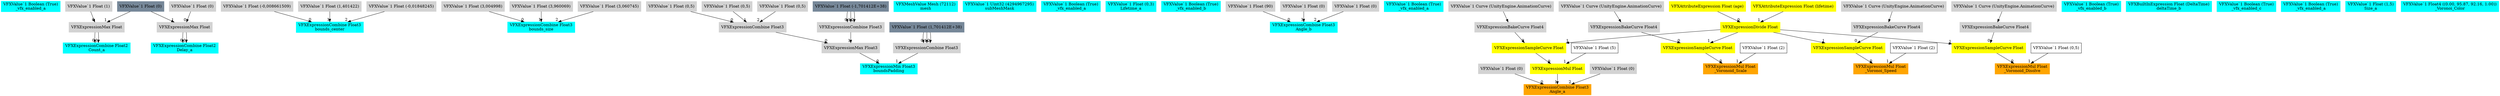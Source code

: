 digraph G {
node0 [shape="box" color="cyan" style="filled" label="VFXValue`1 Boolean (True)
_vfx_enabled_a"]
node1 [shape="box" color="cyan" style="filled" label="VFXExpressionCombine Float2
Count_a"]
node2 [shape="box" color="lightgray" style="filled" label="VFXExpressionMax Float"]
node3 [shape="box" color="lightgray" style="filled" label="VFXValue`1 Float (1)"]
node4 [shape="box" color="lightslategray" style="filled" label="VFXValue`1 Float (0)"]
node5 [shape="box" color="cyan" style="filled" label="VFXExpressionCombine Float2
Delay_a"]
node6 [shape="box" color="lightgray" style="filled" label="VFXExpressionMax Float"]
node7 [shape="box" color="lightgray" style="filled" label="VFXValue`1 Float (0)"]
node8 [shape="box" color="cyan" style="filled" label="VFXExpressionCombine Float3
bounds_center"]
node9 [shape="box" color="lightgray" style="filled" label="VFXValue`1 Float (-0,008661509)"]
node10 [shape="box" color="lightgray" style="filled" label="VFXValue`1 Float (1,401422)"]
node11 [shape="box" color="lightgray" style="filled" label="VFXValue`1 Float (-0,01848245)"]
node12 [shape="box" color="cyan" style="filled" label="VFXExpressionCombine Float3
bounds_size"]
node13 [shape="box" color="lightgray" style="filled" label="VFXValue`1 Float (3,004998)"]
node14 [shape="box" color="lightgray" style="filled" label="VFXValue`1 Float (3,960069)"]
node15 [shape="box" color="lightgray" style="filled" label="VFXValue`1 Float (3,060745)"]
node16 [shape="box" color="cyan" style="filled" label="VFXExpressionMin Float3
boundsPadding"]
node17 [shape="box" color="lightgray" style="filled" label="VFXExpressionMax Float3"]
node18 [shape="box" color="lightgray" style="filled" label="VFXExpressionCombine Float3"]
node19 [shape="box" color="lightgray" style="filled" label="VFXValue`1 Float (0,5)"]
node20 [shape="box" color="lightgray" style="filled" label="VFXValue`1 Float (0,5)"]
node21 [shape="box" color="lightgray" style="filled" label="VFXValue`1 Float (0,5)"]
node22 [shape="box" color="lightgray" style="filled" label="VFXExpressionCombine Float3"]
node23 [shape="box" color="lightslategray" style="filled" label="VFXValue`1 Float (-1,701412E+38)"]
node24 [shape="box" color="lightgray" style="filled" label="VFXExpressionCombine Float3"]
node25 [shape="box" color="lightslategray" style="filled" label="VFXValue`1 Float (1,701412E+38)"]
node26 [shape="box" color="cyan" style="filled" label="VFXMeshValue Mesh (72112)
mesh"]
node27 [shape="box" color="cyan" style="filled" label="VFXValue`1 Uint32 (4294967295)
subMeshMask"]
node28 [shape="box" color="cyan" style="filled" label="VFXValue`1 Boolean (True)
_vfx_enabled_a"]
node29 [shape="box" color="cyan" style="filled" label="VFXValue`1 Float (0,3)
Lifetime_a"]
node30 [shape="box" color="cyan" style="filled" label="VFXValue`1 Boolean (True)
_vfx_enabled_b"]
node31 [shape="box" color="cyan" style="filled" label="VFXExpressionCombine Float3
Angle_b"]
node32 [shape="box" color="lightgray" style="filled" label="VFXValue`1 Float (90)"]
node33 [shape="box" color="lightgray" style="filled" label="VFXValue`1 Float (0)"]
node34 [shape="box" color="lightgray" style="filled" label="VFXValue`1 Float (0)"]
node35 [shape="box" color="cyan" style="filled" label="VFXValue`1 Boolean (True)
_vfx_enabled_a"]
node36 [shape="box" color="orange" style="filled" label="VFXExpressionCombine Float3
Angle_a"]
node37 [shape="box" color="lightgray" style="filled" label="VFXValue`1 Float (0)"]
node38 [shape="box" color="yellow" style="filled" label="VFXExpressionMul Float"]
node39 [shape="box" color="yellow" style="filled" label="VFXExpressionSampleCurve Float"]
node40 [shape="box" color="lightgray" style="filled" label="VFXExpressionBakeCurve Float4"]
node41 [shape="box" color="lightgray" style="filled" label="VFXValue`1 Curve (UnityEngine.AnimationCurve)"]
node42 [shape="box" color="yellow" style="filled" label="VFXExpressionDivide Float"]
node43 [shape="box" color="yellow" style="filled" label="VFXAttributeExpression Float (age)"]
node44 [shape="box" color="yellow" style="filled" label="VFXAttributeExpression Float (lifetime)"]
node45 [shape="box" label="VFXValue`1 Float (5)"]
node46 [shape="box" color="lightgray" style="filled" label="VFXValue`1 Float (0)"]
node47 [shape="box" color="cyan" style="filled" label="VFXValue`1 Boolean (True)
_vfx_enabled_b"]
node48 [shape="box" color="cyan" style="filled" label="VFXBuiltInExpression Float (DeltaTime)
deltaTime_b"]
node49 [shape="box" color="cyan" style="filled" label="VFXValue`1 Boolean (True)
_vfx_enabled_c"]
node50 [shape="box" color="cyan" style="filled" label="VFXValue`1 Boolean (True)
_vfx_enabled_a"]
node51 [shape="box" color="cyan" style="filled" label="VFXValue`1 Float (1,5)
Size_a"]
node52 [shape="box" color="orange" style="filled" label="VFXExpressionMul Float
_Voronoid_Scale"]
node53 [shape="box" color="yellow" style="filled" label="VFXExpressionSampleCurve Float"]
node54 [shape="box" color="lightgray" style="filled" label="VFXExpressionBakeCurve Float4"]
node55 [shape="box" color="lightgray" style="filled" label="VFXValue`1 Curve (UnityEngine.AnimationCurve)"]
node56 [shape="box" label="VFXValue`1 Float (2)"]
node57 [shape="box" color="cyan" style="filled" label="VFXValue`1 Float4 ((0.00, 95.87, 92.16, 1.00))
_Voronoi_Color"]
node58 [shape="box" color="orange" style="filled" label="VFXExpressionMul Float
_Voronoi_Speed"]
node59 [shape="box" color="yellow" style="filled" label="VFXExpressionSampleCurve Float"]
node60 [shape="box" color="lightgray" style="filled" label="VFXExpressionBakeCurve Float4"]
node61 [shape="box" color="lightgray" style="filled" label="VFXValue`1 Curve (UnityEngine.AnimationCurve)"]
node62 [shape="box" label="VFXValue`1 Float (2)"]
node63 [shape="box" color="orange" style="filled" label="VFXExpressionMul Float
_Voronoid_Disolve"]
node64 [shape="box" color="yellow" style="filled" label="VFXExpressionSampleCurve Float"]
node65 [shape="box" color="lightgray" style="filled" label="VFXExpressionBakeCurve Float4"]
node66 [shape="box" color="lightgray" style="filled" label="VFXValue`1 Curve (UnityEngine.AnimationCurve)"]
node67 [shape="box" label="VFXValue`1 Float (0,5)"]
node2 -> node1 [headlabel="0"]
node2 -> node1 [headlabel="1"]
node3 -> node2 [headlabel="0"]
node4 -> node2 [headlabel="1"]
node6 -> node5 [headlabel="0"]
node6 -> node5 [headlabel="1"]
node7 -> node6 [headlabel="0"]
node4 -> node6 [headlabel="1"]
node9 -> node8 [headlabel="0"]
node10 -> node8 [headlabel="1"]
node11 -> node8 [headlabel="2"]
node13 -> node12 [headlabel="0"]
node14 -> node12 [headlabel="1"]
node15 -> node12 [headlabel="2"]
node17 -> node16 [headlabel="0"]
node24 -> node16 [headlabel="1"]
node18 -> node17 [headlabel="0"]
node22 -> node17 [headlabel="1"]
node19 -> node18 [headlabel="0"]
node20 -> node18 [headlabel="1"]
node21 -> node18 [headlabel="2"]
node23 -> node22 [headlabel="0"]
node23 -> node22 [headlabel="1"]
node23 -> node22 [headlabel="2"]
node25 -> node24 [headlabel="0"]
node25 -> node24 [headlabel="1"]
node25 -> node24 [headlabel="2"]
node32 -> node31 [headlabel="0"]
node33 -> node31 [headlabel="1"]
node34 -> node31 [headlabel="2"]
node37 -> node36 [headlabel="0"]
node38 -> node36 [headlabel="1"]
node46 -> node36 [headlabel="2"]
node39 -> node38 [headlabel="0"]
node45 -> node38 [headlabel="1"]
node40 -> node39 [headlabel="0"]
node42 -> node39 [headlabel="1"]
node41 -> node40 
node43 -> node42 [headlabel="0"]
node44 -> node42 [headlabel="1"]
node53 -> node52 [headlabel="0"]
node56 -> node52 [headlabel="1"]
node54 -> node53 [headlabel="0"]
node42 -> node53 [headlabel="1"]
node55 -> node54 
node59 -> node58 [headlabel="0"]
node62 -> node58 [headlabel="1"]
node60 -> node59 [headlabel="0"]
node42 -> node59 [headlabel="1"]
node61 -> node60 
node64 -> node63 [headlabel="0"]
node67 -> node63 [headlabel="1"]
node65 -> node64 [headlabel="0"]
node42 -> node64 [headlabel="1"]
node66 -> node65 
}
